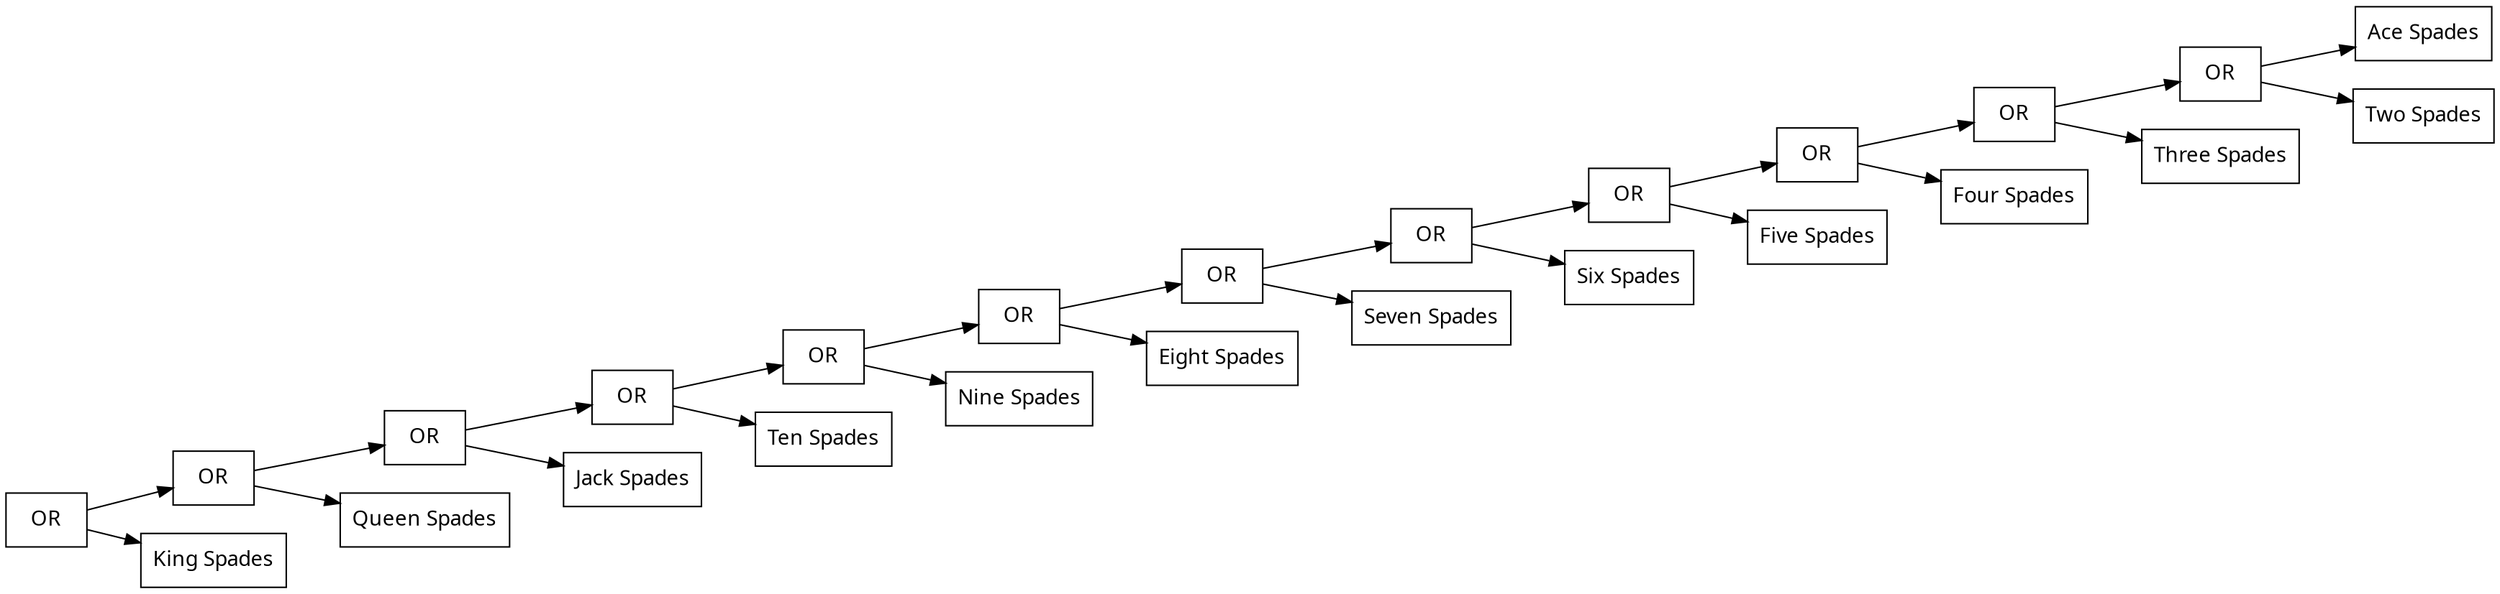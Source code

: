 digraph {
node [shape=record];
node [fontname=Sans];charset="UTF-8" splines=true splines=spline rankdir =LR
578[label="OR"];
578->574;
578->577;
574[label="OR"];
574->570;
574->573;
577[label="King Spades"];
570[label="OR"];
570->566;
570->569;
573[label="Queen Spades"];
566[label="OR"];
566->562;
566->565;
569[label="Jack Spades"];
562[label="OR"];
562->558;
562->561;
565[label="Ten Spades"];
558[label="OR"];
558->554;
558->557;
561[label="Nine Spades"];
554[label="OR"];
554->550;
554->553;
557[label="Eight Spades"];
550[label="OR"];
550->546;
550->549;
553[label="Seven Spades"];
546[label="OR"];
546->542;
546->545;
549[label="Six Spades"];
542[label="OR"];
542->538;
542->541;
545[label="Five Spades"];
538[label="OR"];
538->534;
538->537;
541[label="Four Spades"];
534[label="OR"];
534->530;
534->533;
537[label="Three Spades"];
530[label="Ace Spades"];
533[label="Two Spades"];
}
